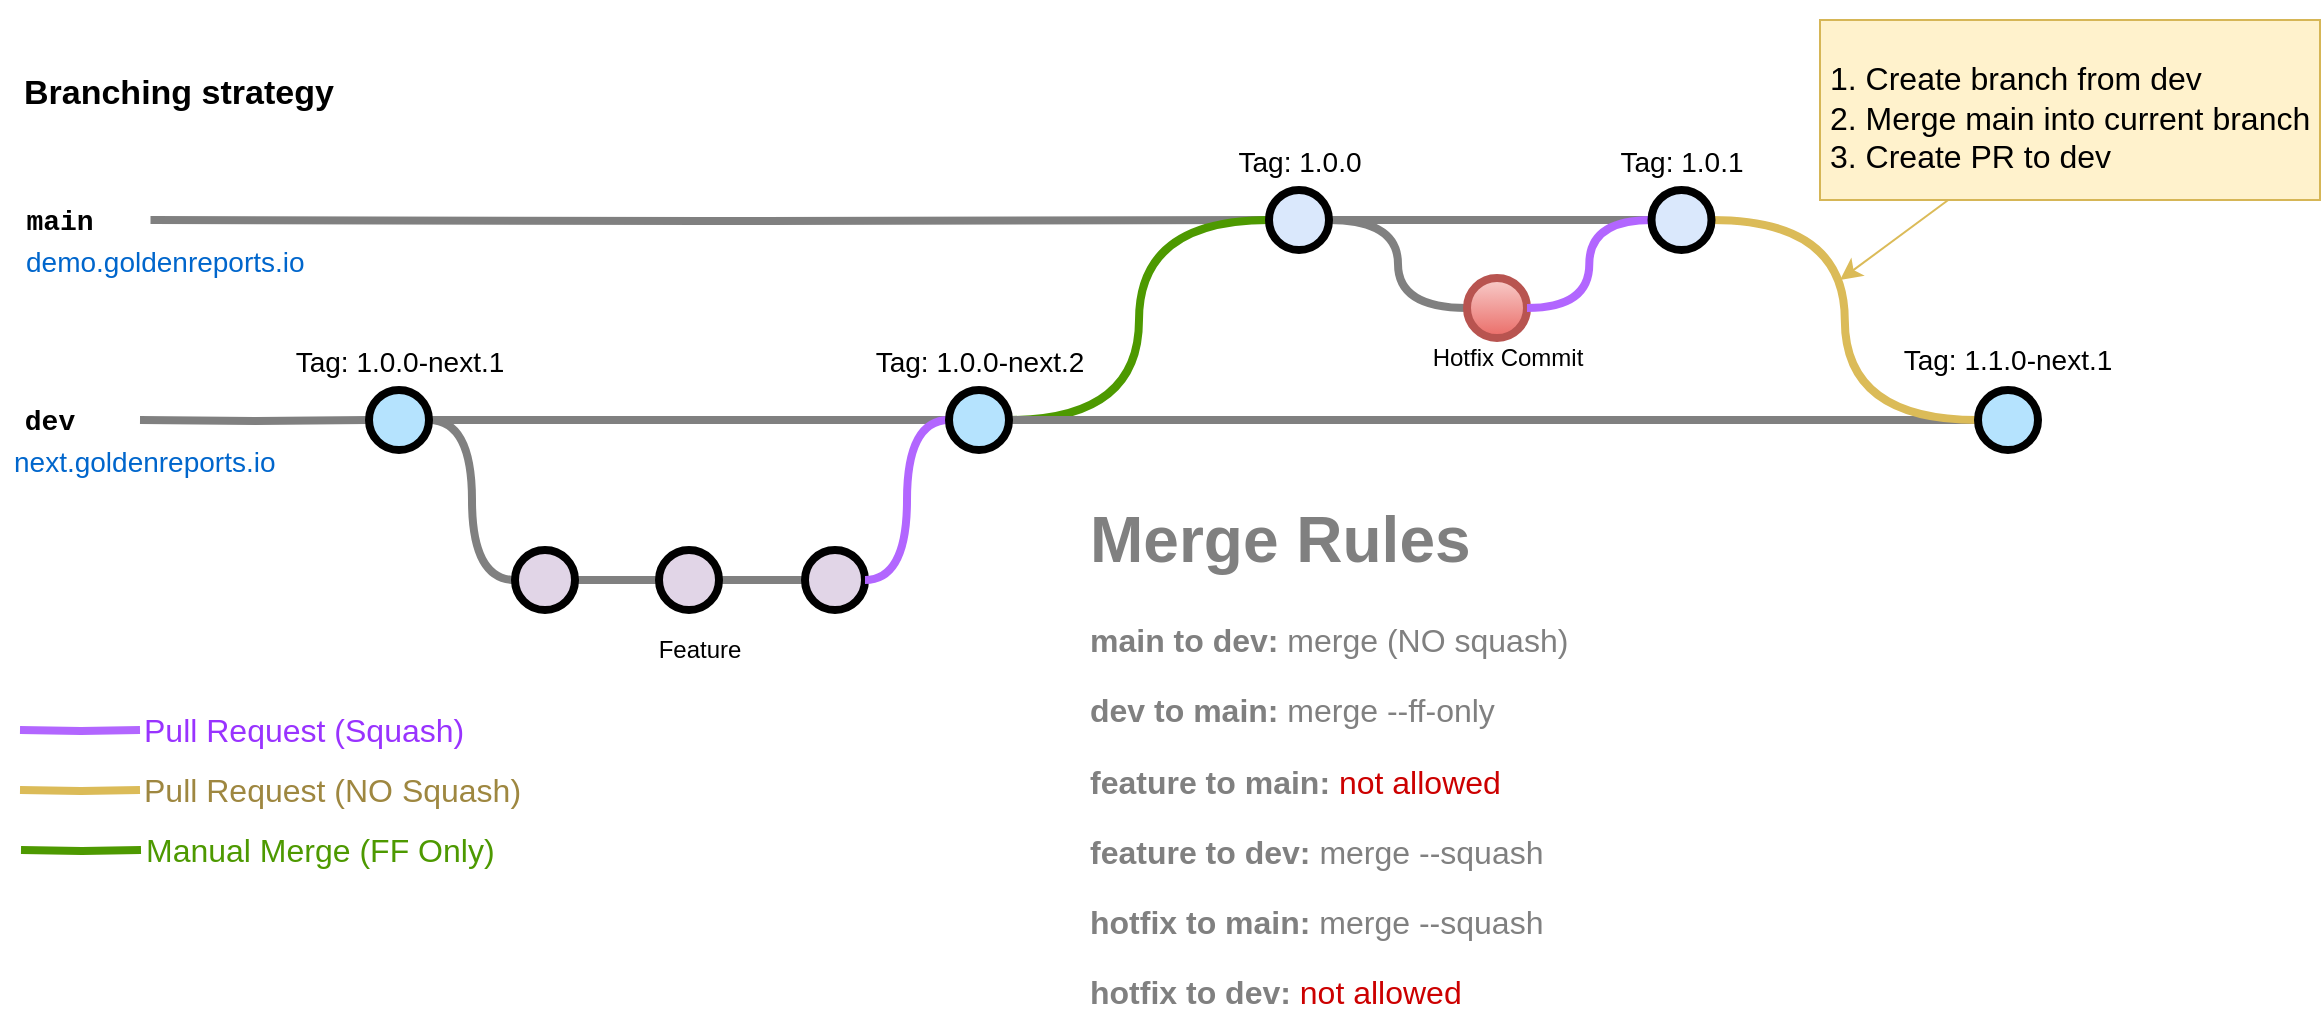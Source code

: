 <mxfile version="20.8.16" type="device"><diagram id="yPxyJZ8AM_hMuL3Unpa9" name="simple gitflow"><mxGraphModel dx="1050" dy="671" grid="1" gridSize="10" guides="1" tooltips="1" connect="1" arrows="1" fold="1" page="1" pageScale="1" pageWidth="1100" pageHeight="850" math="0" shadow="0"><root><mxCell id="0"/><mxCell id="1" parent="0"/><UserObject label="Branching strategy" link="https://nvie.com/posts/a-successful-git-branching-model/" id="9hBKPDzoitwpIBdzFDQ7-6"><mxCell style="text;whiteSpace=wrap;html=1;fontStyle=1;fontSize=17;" parent="1" vertex="1"><mxGeometry x="90" y="60" width="542.25" height="30" as="geometry"/></mxCell></UserObject><mxCell id="9hBKPDzoitwpIBdzFDQ7-24" style="edgeStyle=orthogonalEdgeStyle;curved=1;rounded=0;html=1;exitX=1;exitY=0.5;exitPerimeter=0;entryX=0;entryY=0.5;entryPerimeter=0;endArrow=none;endFill=0;jettySize=auto;orthogonalLoop=1;strokeWidth=4;fontSize=15;strokeColor=#808080;" parent="1" source="9hBKPDzoitwpIBdzFDQ7-25" target="9hBKPDzoitwpIBdzFDQ7-30" edge="1"><mxGeometry relative="1" as="geometry"/></mxCell><mxCell id="9hBKPDzoitwpIBdzFDQ7-52" value="" style="edgeStyle=orthogonalEdgeStyle;curved=1;rounded=0;orthogonalLoop=1;jettySize=auto;html=1;endArrow=none;endFill=0;strokeWidth=4;fontFamily=Courier New;fontSize=16;entryX=0;entryY=0.5;entryDx=0;entryDy=0;entryPerimeter=0;exitX=1;exitY=0.5;exitDx=0;exitDy=0;exitPerimeter=0;strokeColor=#808080;" parent="1" source="sJ7uqpNHAd1_BY4l45jl-26" target="9hBKPDzoitwpIBdzFDQ7-50" edge="1"><mxGeometry relative="1" as="geometry"><mxPoint x="724" y="235" as="targetPoint"/><mxPoint x="800" y="140" as="sourcePoint"/></mxGeometry></mxCell><mxCell id="9hBKPDzoitwpIBdzFDQ7-27" value="" style="edgeStyle=orthogonalEdgeStyle;rounded=0;html=1;jettySize=auto;orthogonalLoop=1;strokeWidth=4;endArrow=none;endFill=0;strokeColor=#808080;" parent="1" target="9hBKPDzoitwpIBdzFDQ7-25" edge="1"><mxGeometry x="194.5" y="240" as="geometry"><mxPoint x="150" y="240" as="sourcePoint"/></mxGeometry></mxCell><mxCell id="9hBKPDzoitwpIBdzFDQ7-28" value="dev" style="text;html=1;strokeColor=none;fillColor=none;align=center;verticalAlign=middle;whiteSpace=wrap;overflow=hidden;fontSize=14;fontStyle=1;fontFamily=Courier New;" parent="1" vertex="1"><mxGeometry x="80" y="230" width="50" height="20" as="geometry"/></mxCell><mxCell id="9hBKPDzoitwpIBdzFDQ7-29" style="edgeStyle=orthogonalEdgeStyle;curved=1;rounded=0;html=1;exitX=1;exitY=0.5;exitPerimeter=0;entryX=0;entryY=0.5;entryPerimeter=0;endArrow=none;endFill=0;jettySize=auto;orthogonalLoop=1;strokeWidth=4;fontSize=15;strokeColor=#808080;" parent="1" source="9hBKPDzoitwpIBdzFDQ7-30" target="9hBKPDzoitwpIBdzFDQ7-32" edge="1"><mxGeometry relative="1" as="geometry"/></mxCell><mxCell id="9hBKPDzoitwpIBdzFDQ7-31" style="edgeStyle=orthogonalEdgeStyle;curved=1;rounded=0;html=1;exitX=1;exitY=0.5;exitPerimeter=0;entryX=0;entryY=0.5;entryPerimeter=0;endArrow=none;endFill=0;jettySize=auto;orthogonalLoop=1;strokeWidth=4;fontSize=15;strokeColor=#808080;" parent="1" source="9hBKPDzoitwpIBdzFDQ7-32" target="9hBKPDzoitwpIBdzFDQ7-34" edge="1"><mxGeometry relative="1" as="geometry"/></mxCell><mxCell id="9hBKPDzoitwpIBdzFDQ7-37" value="next.goldenreports.io" style="text;html=1;strokeColor=none;fillColor=none;align=left;verticalAlign=middle;whiteSpace=wrap;overflow=hidden;fontSize=14;fontStyle=0;fontColor=#0066CC;" parent="1" vertex="1"><mxGeometry x="85.25" y="250" width="154.75" height="20" as="geometry"/></mxCell><mxCell id="9hBKPDzoitwpIBdzFDQ7-50" value="" style="verticalLabelPosition=bottom;verticalAlign=top;html=1;strokeWidth=4;shape=mxgraph.flowchart.on-page_reference;plain-blue;gradientColor=#EA6B66;strokeColor=#B85450;fillColor=#F8CECC;" parent="1" vertex="1"><mxGeometry x="813.5" y="169" width="30" height="30" as="geometry"/></mxCell><mxCell id="9hBKPDzoitwpIBdzFDQ7-58" value="Hotfix Commit" style="text;html=1;strokeColor=none;fillColor=none;align=center;verticalAlign=middle;whiteSpace=wrap;overflow=hidden;" parent="1" vertex="1"><mxGeometry x="794" y="194" width="80" height="30" as="geometry"/></mxCell><mxCell id="9hBKPDzoitwpIBdzFDQ7-59" value="Tag: 1.0.1" style="text;html=1;strokeColor=none;fillColor=none;align=center;verticalAlign=middle;whiteSpace=wrap;overflow=hidden;fontSize=14;" parent="1" vertex="1"><mxGeometry x="885.75" y="100" width="70" height="20" as="geometry"/></mxCell><mxCell id="9hBKPDzoitwpIBdzFDQ7-60" value="Tag: 1.0.0" style="text;html=1;strokeColor=none;fillColor=none;align=center;verticalAlign=middle;whiteSpace=wrap;overflow=hidden;fontSize=14;" parent="1" vertex="1"><mxGeometry x="694.5" y="100" width="70" height="20" as="geometry"/></mxCell><mxCell id="sJ7uqpNHAd1_BY4l45jl-19" value="Feature" style="text;html=1;strokeColor=none;fillColor=none;align=center;verticalAlign=middle;whiteSpace=wrap;overflow=hidden;" vertex="1" parent="1"><mxGeometry x="390" y="340" width="80" height="30" as="geometry"/></mxCell><mxCell id="sJ7uqpNHAd1_BY4l45jl-20" value="Tag: 1.0.0-next.1" style="text;html=1;strokeColor=none;fillColor=none;align=center;verticalAlign=middle;whiteSpace=wrap;overflow=hidden;fontSize=14;" vertex="1" parent="1"><mxGeometry x="221.75" y="200" width="115.5" height="20" as="geometry"/></mxCell><mxCell id="sJ7uqpNHAd1_BY4l45jl-21" value="Tag: 1.0.0-next.2" style="text;html=1;strokeColor=none;fillColor=none;align=center;verticalAlign=middle;whiteSpace=wrap;overflow=hidden;fontSize=14;" vertex="1" parent="1"><mxGeometry x="511.75" y="200" width="115.5" height="20" as="geometry"/></mxCell><mxCell id="sJ7uqpNHAd1_BY4l45jl-22" value="" style="edgeStyle=orthogonalEdgeStyle;rounded=0;html=1;jettySize=auto;orthogonalLoop=1;strokeWidth=4;endArrow=none;endFill=0;entryX=0;entryY=0.5;entryDx=0;entryDy=0;entryPerimeter=0;strokeColor=#808080;" edge="1" parent="1" target="sJ7uqpNHAd1_BY4l45jl-26"><mxGeometry x="199.75" y="140" as="geometry"><mxPoint x="155.25" y="140" as="sourcePoint"/><mxPoint x="480" y="140" as="targetPoint"/></mxGeometry></mxCell><mxCell id="sJ7uqpNHAd1_BY4l45jl-23" value="main" style="text;html=1;strokeColor=none;fillColor=none;align=center;verticalAlign=middle;whiteSpace=wrap;overflow=hidden;fontSize=14;fontStyle=1;fontFamily=Courier New;" vertex="1" parent="1"><mxGeometry x="85.25" y="130" width="50" height="20" as="geometry"/></mxCell><mxCell id="sJ7uqpNHAd1_BY4l45jl-24" value="demo.goldenreports.io" style="text;html=1;strokeColor=none;fillColor=none;align=left;verticalAlign=middle;whiteSpace=wrap;overflow=hidden;fontSize=14;fontStyle=0;fontColor=#0066CC;" vertex="1" parent="1"><mxGeometry x="90.5" y="150" width="154.75" height="20" as="geometry"/></mxCell><mxCell id="sJ7uqpNHAd1_BY4l45jl-25" style="edgeStyle=orthogonalEdgeStyle;curved=1;rounded=0;html=1;exitX=1;exitY=0.5;exitPerimeter=0;entryX=0;entryY=0.5;entryPerimeter=0;endArrow=none;endFill=0;jettySize=auto;orthogonalLoop=1;strokeWidth=4;fontSize=15;exitDx=0;exitDy=0;entryDx=0;entryDy=0;strokeColor=#4D9900;fontColor=#4D9900;" edge="1" parent="1" source="9hBKPDzoitwpIBdzFDQ7-26" target="sJ7uqpNHAd1_BY4l45jl-26"><mxGeometry relative="1" as="geometry"><mxPoint x="680" y="170" as="sourcePoint"/><mxPoint x="722" y="90" as="targetPoint"/></mxGeometry></mxCell><mxCell id="sJ7uqpNHAd1_BY4l45jl-32" value="Tag: 1.1.0-next.1" style="text;html=1;strokeColor=none;fillColor=none;align=center;verticalAlign=middle;whiteSpace=wrap;overflow=hidden;fontSize=14;" vertex="1" parent="1"><mxGeometry x="1029" y="199" width="110" height="20" as="geometry"/></mxCell><mxCell id="sJ7uqpNHAd1_BY4l45jl-33" value="" style="edgeStyle=orthogonalEdgeStyle;rounded=0;html=1;jettySize=auto;orthogonalLoop=1;strokeWidth=4;endArrow=none;endFill=0;strokeColor=#B266FF;" edge="1" parent="1" target="sJ7uqpNHAd1_BY4l45jl-34"><mxGeometry x="134.5" y="395" as="geometry"><mxPoint x="90" y="395" as="sourcePoint"/><mxPoint x="180" y="395" as="targetPoint"/></mxGeometry></mxCell><mxCell id="sJ7uqpNHAd1_BY4l45jl-34" value="Pull Request (Squash)" style="text;html=1;strokeColor=none;fillColor=none;align=left;verticalAlign=middle;whiteSpace=wrap;rounded=0;fontSize=16;fontColor=#9933FF;" vertex="1" parent="1"><mxGeometry x="150" y="380" width="220" height="30" as="geometry"/></mxCell><mxCell id="sJ7uqpNHAd1_BY4l45jl-35" value="" style="edgeStyle=orthogonalEdgeStyle;rounded=0;html=1;jettySize=auto;orthogonalLoop=1;strokeWidth=4;endArrow=none;endFill=0;strokeColor=#DBBB58;fontColor=#DBBB58;" edge="1" parent="1" target="sJ7uqpNHAd1_BY4l45jl-36"><mxGeometry x="134.5" y="425" as="geometry"><mxPoint x="90" y="425" as="sourcePoint"/><mxPoint x="180" y="425" as="targetPoint"/></mxGeometry></mxCell><mxCell id="sJ7uqpNHAd1_BY4l45jl-36" value="Pull Request (NO Squash)" style="text;html=1;strokeColor=none;fillColor=none;align=left;verticalAlign=middle;whiteSpace=wrap;rounded=0;fontSize=16;fontColor=#9E8740;" vertex="1" parent="1"><mxGeometry x="150" y="410" width="230" height="30" as="geometry"/></mxCell><mxCell id="sJ7uqpNHAd1_BY4l45jl-37" value="" style="edgeStyle=orthogonalEdgeStyle;rounded=0;html=1;jettySize=auto;orthogonalLoop=1;strokeWidth=4;endArrow=none;endFill=0;strokeColor=#4D9900;fontColor=#4D9900;" edge="1" parent="1" target="sJ7uqpNHAd1_BY4l45jl-38"><mxGeometry x="135" y="455" as="geometry"><mxPoint x="90.5" y="455" as="sourcePoint"/><mxPoint x="180.5" y="455" as="targetPoint"/></mxGeometry></mxCell><mxCell id="sJ7uqpNHAd1_BY4l45jl-38" value="Manual Merge (FF Only)" style="text;html=1;strokeColor=none;fillColor=none;align=left;verticalAlign=middle;whiteSpace=wrap;rounded=0;fontSize=16;fontColor=#4D9900;" vertex="1" parent="1"><mxGeometry x="150.5" y="440" width="229.5" height="30" as="geometry"/></mxCell><mxCell id="sJ7uqpNHAd1_BY4l45jl-29" value="" style="edgeStyle=orthogonalEdgeStyle;curved=1;rounded=0;orthogonalLoop=1;jettySize=auto;html=1;endArrow=none;endFill=0;strokeWidth=4;fontFamily=Courier New;fontSize=16;exitX=1;exitY=0.5;exitDx=0;exitDy=0;exitPerimeter=0;entryX=0;entryY=0.5;entryDx=0;entryDy=0;entryPerimeter=0;strokeColor=#808080;" edge="1" parent="1" source="9hBKPDzoitwpIBdzFDQ7-26" target="sJ7uqpNHAd1_BY4l45jl-30"><mxGeometry relative="1" as="geometry"><mxPoint x="754.5" y="150" as="sourcePoint"/><mxPoint x="910" y="240" as="targetPoint"/></mxGeometry></mxCell><mxCell id="9hBKPDzoitwpIBdzFDQ7-41" value="" style="edgeStyle=orthogonalEdgeStyle;curved=1;rounded=0;orthogonalLoop=1;jettySize=auto;html=1;endArrow=none;endFill=0;strokeWidth=4;fontFamily=Courier New;fontSize=16;exitX=1;exitY=0.5;exitDx=0;exitDy=0;exitPerimeter=0;entryX=0;entryY=0.5;entryDx=0;entryDy=0;entryPerimeter=0;strokeColor=#808080;" parent="1" source="sJ7uqpNHAd1_BY4l45jl-26" target="9hBKPDzoitwpIBdzFDQ7-55" edge="1"><mxGeometry relative="1" as="geometry"><mxPoint x="630" y="280" as="sourcePoint"/><mxPoint x="670" y="240" as="targetPoint"/></mxGeometry></mxCell><mxCell id="9hBKPDzoitwpIBdzFDQ7-23" value="" style="edgeStyle=orthogonalEdgeStyle;rounded=0;html=1;jettySize=auto;orthogonalLoop=1;plain-blue;endArrow=none;endFill=0;strokeWidth=4;strokeColor=#808080;" parent="1" source="9hBKPDzoitwpIBdzFDQ7-25" target="9hBKPDzoitwpIBdzFDQ7-26" edge="1"><mxGeometry x="294.5" y="240" as="geometry"/></mxCell><mxCell id="sJ7uqpNHAd1_BY4l45jl-39" value="&lt;h1&gt;&lt;font color=&quot;#808080&quot;&gt;Merge Rules&lt;/font&gt;&lt;/h1&gt;&lt;p&gt;&lt;font color=&quot;#808080&quot;&gt;&lt;b&gt;main to dev:&lt;/b&gt; merge (NO squash)&lt;/font&gt;&lt;/p&gt;&lt;p&gt;&lt;font color=&quot;#808080&quot;&gt;&lt;b&gt;dev to main:&lt;/b&gt; merge --ff-only&lt;/font&gt;&lt;/p&gt;&lt;p&gt;&lt;font color=&quot;#808080&quot;&gt;&lt;b&gt;feature to main:&lt;/b&gt; &lt;/font&gt;not allowed&lt;/p&gt;&lt;p&gt;&lt;font color=&quot;#808080&quot;&gt;&lt;b&gt;feature to dev:&lt;/b&gt; merge --squash&lt;/font&gt;&lt;/p&gt;&lt;p&gt;&lt;font color=&quot;#808080&quot;&gt;&lt;b&gt;hotfix to main:&lt;/b&gt; merge --squash&lt;/font&gt;&lt;/p&gt;&lt;p&gt;&lt;font color=&quot;#808080&quot;&gt;&lt;b&gt;hotfix to dev:&lt;/b&gt; &lt;/font&gt;not allowed&lt;/p&gt;" style="text;html=1;strokeColor=none;fillColor=none;spacing=5;spacingTop=-20;whiteSpace=wrap;overflow=hidden;rounded=0;fontSize=16;fontColor=#CC0000;" vertex="1" parent="1"><mxGeometry x="619.63" y="270" width="417.75" height="270" as="geometry"/></mxCell><mxCell id="sJ7uqpNHAd1_BY4l45jl-41" style="edgeStyle=none;curved=1;rounded=0;orthogonalLoop=1;jettySize=auto;html=1;strokeColor=#DBBB58;fontSize=12;fontColor=#CC0000;startSize=8;endSize=8;" edge="1" parent="1" source="sJ7uqpNHAd1_BY4l45jl-40"><mxGeometry relative="1" as="geometry"><mxPoint x="1000" y="170" as="targetPoint"/></mxGeometry></mxCell><mxCell id="sJ7uqpNHAd1_BY4l45jl-40" value="&lt;h1 style=&quot;font-size: 12px;&quot;&gt;&lt;br&gt;&lt;/h1&gt;&lt;div&gt;1. Create branch from dev&lt;/div&gt;&lt;div&gt;2. Merge main into current branch&lt;/div&gt;&lt;div&gt;3. Create PR to dev&lt;/div&gt;" style="text;html=1;strokeColor=#d6b656;fillColor=#fff2cc;spacing=5;spacingTop=-20;whiteSpace=wrap;overflow=hidden;rounded=0;fontSize=16;" vertex="1" parent="1"><mxGeometry x="990" y="40" width="250" height="90" as="geometry"/></mxCell><mxCell id="sJ7uqpNHAd1_BY4l45jl-26" value="" style="verticalLabelPosition=bottom;verticalAlign=top;html=1;strokeWidth=4;shape=mxgraph.flowchart.on-page_reference;plain-blue;gradientColor=none;strokeColor=#000000;" vertex="1" parent="1"><mxGeometry x="714.5" y="125" width="30" height="30" as="geometry"/></mxCell><mxCell id="9hBKPDzoitwpIBdzFDQ7-25" value="" style="verticalLabelPosition=bottom;verticalAlign=top;html=1;strokeWidth=4;shape=mxgraph.flowchart.on-page_reference;plain-blue;gradientColor=none;fillColor=#B5E3Fe;strokeColor=#000000;" parent="1" vertex="1"><mxGeometry x="264.5" y="225" width="30" height="30" as="geometry"/></mxCell><mxCell id="9hBKPDzoitwpIBdzFDQ7-30" value="" style="verticalLabelPosition=bottom;verticalAlign=top;html=1;strokeWidth=4;shape=mxgraph.flowchart.on-page_reference;plain-purple;gradientColor=none;strokeColor=#000000;" parent="1" vertex="1"><mxGeometry x="337.5" y="305" width="30" height="30" as="geometry"/></mxCell><mxCell id="9hBKPDzoitwpIBdzFDQ7-32" value="" style="verticalLabelPosition=bottom;verticalAlign=top;html=1;strokeWidth=4;shape=mxgraph.flowchart.on-page_reference;plain-purple;gradientColor=none;strokeColor=#000000;" parent="1" vertex="1"><mxGeometry x="409.5" y="305" width="30" height="30" as="geometry"/></mxCell><mxCell id="9hBKPDzoitwpIBdzFDQ7-34" value="" style="verticalLabelPosition=bottom;verticalAlign=top;html=1;strokeWidth=4;shape=mxgraph.flowchart.on-page_reference;plain-purple;gradientColor=none;strokeColor=#000000;" parent="1" vertex="1"><mxGeometry x="482.5" y="305" width="30" height="30" as="geometry"/></mxCell><mxCell id="9hBKPDzoitwpIBdzFDQ7-33" style="edgeStyle=orthogonalEdgeStyle;curved=1;rounded=0;html=1;exitX=1;exitY=0.5;exitPerimeter=0;entryX=0;entryY=0.5;entryPerimeter=0;endArrow=none;endFill=0;jettySize=auto;orthogonalLoop=1;strokeWidth=4;fontSize=15;strokeColor=#B266FF;" parent="1" source="9hBKPDzoitwpIBdzFDQ7-34" target="9hBKPDzoitwpIBdzFDQ7-26" edge="1"><mxGeometry relative="1" as="geometry"/></mxCell><mxCell id="9hBKPDzoitwpIBdzFDQ7-54" value="" style="edgeStyle=orthogonalEdgeStyle;curved=1;rounded=0;orthogonalLoop=1;jettySize=auto;html=1;endArrow=none;endFill=0;strokeWidth=4;fontFamily=Courier New;fontSize=16;entryX=0;entryY=0.5;entryDx=0;entryDy=0;entryPerimeter=0;strokeColor=#B266FF;" parent="1" source="9hBKPDzoitwpIBdzFDQ7-50" target="9hBKPDzoitwpIBdzFDQ7-55" edge="1"><mxGeometry relative="1" as="geometry"><mxPoint x="936.75" y="220" as="targetPoint"/></mxGeometry></mxCell><mxCell id="sJ7uqpNHAd1_BY4l45jl-31" value="" style="edgeStyle=orthogonalEdgeStyle;curved=1;rounded=0;orthogonalLoop=1;jettySize=auto;html=1;endArrow=none;endFill=0;strokeWidth=4;fontFamily=Courier New;fontSize=16;entryX=0;entryY=0.5;entryDx=0;entryDy=0;entryPerimeter=0;exitX=1;exitY=0.5;exitDx=0;exitDy=0;exitPerimeter=0;strokeColor=#DBBB58;" edge="1" parent="1" source="9hBKPDzoitwpIBdzFDQ7-55" target="sJ7uqpNHAd1_BY4l45jl-30"><mxGeometry relative="1" as="geometry"><mxPoint x="979" y="224" as="targetPoint"/><mxPoint x="910" y="180" as="sourcePoint"/></mxGeometry></mxCell><mxCell id="9hBKPDzoitwpIBdzFDQ7-26" value="" style="verticalLabelPosition=bottom;verticalAlign=top;html=1;strokeWidth=4;shape=mxgraph.flowchart.on-page_reference;plain-blue;gradientColor=none;strokeColor=#000000;fillColor=#b5e3fe;" parent="1" vertex="1"><mxGeometry x="554.5" y="225" width="30" height="30" as="geometry"/></mxCell><mxCell id="9hBKPDzoitwpIBdzFDQ7-55" value="" style="verticalLabelPosition=bottom;verticalAlign=top;html=1;strokeWidth=4;shape=mxgraph.flowchart.on-page_reference;plain-blue;gradientColor=none;strokeColor=#000000;" parent="1" vertex="1"><mxGeometry x="905.75" y="125" width="30" height="30" as="geometry"/></mxCell><mxCell id="sJ7uqpNHAd1_BY4l45jl-30" value="" style="verticalLabelPosition=bottom;verticalAlign=top;html=1;strokeWidth=4;shape=mxgraph.flowchart.on-page_reference;plain-blue;gradientColor=none;strokeColor=#000000;fillColor=#b5e3fe;" vertex="1" parent="1"><mxGeometry x="1069" y="225" width="30" height="30" as="geometry"/></mxCell></root></mxGraphModel></diagram></mxfile>